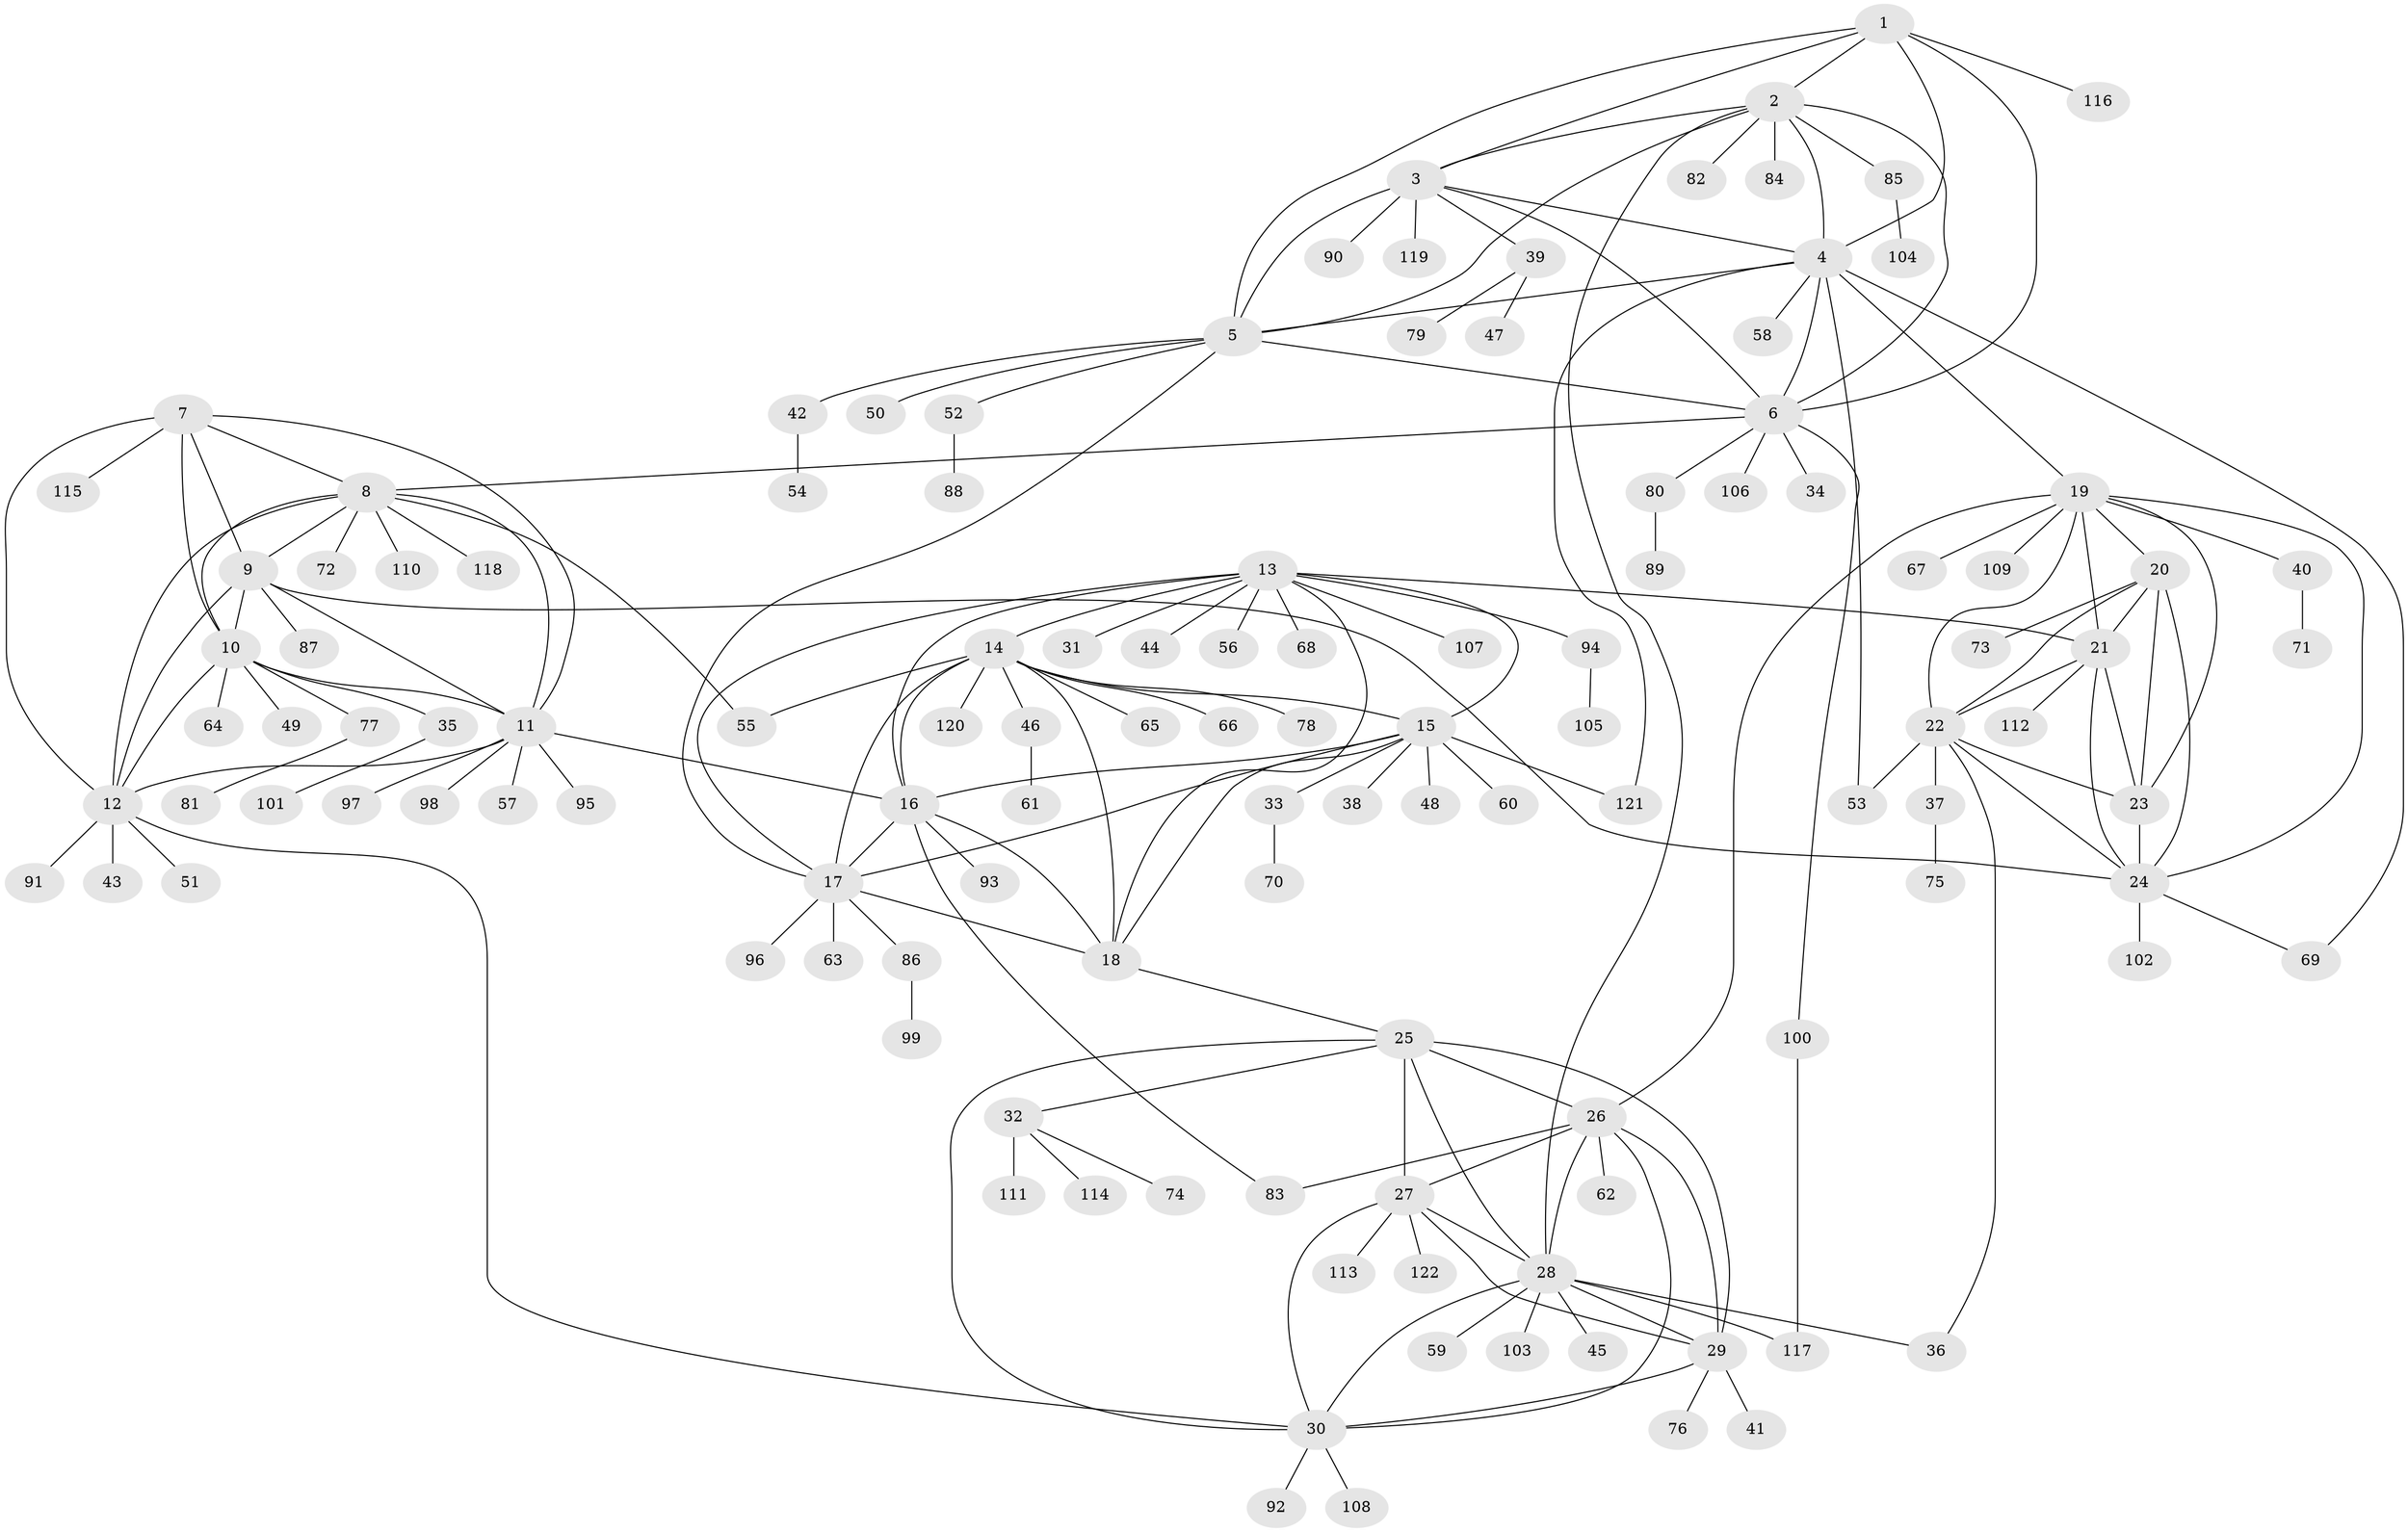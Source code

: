 // Generated by graph-tools (version 1.1) at 2025/02/03/09/25 03:02:40]
// undirected, 122 vertices, 184 edges
graph export_dot {
graph [start="1"]
  node [color=gray90,style=filled];
  1;
  2;
  3;
  4;
  5;
  6;
  7;
  8;
  9;
  10;
  11;
  12;
  13;
  14;
  15;
  16;
  17;
  18;
  19;
  20;
  21;
  22;
  23;
  24;
  25;
  26;
  27;
  28;
  29;
  30;
  31;
  32;
  33;
  34;
  35;
  36;
  37;
  38;
  39;
  40;
  41;
  42;
  43;
  44;
  45;
  46;
  47;
  48;
  49;
  50;
  51;
  52;
  53;
  54;
  55;
  56;
  57;
  58;
  59;
  60;
  61;
  62;
  63;
  64;
  65;
  66;
  67;
  68;
  69;
  70;
  71;
  72;
  73;
  74;
  75;
  76;
  77;
  78;
  79;
  80;
  81;
  82;
  83;
  84;
  85;
  86;
  87;
  88;
  89;
  90;
  91;
  92;
  93;
  94;
  95;
  96;
  97;
  98;
  99;
  100;
  101;
  102;
  103;
  104;
  105;
  106;
  107;
  108;
  109;
  110;
  111;
  112;
  113;
  114;
  115;
  116;
  117;
  118;
  119;
  120;
  121;
  122;
  1 -- 2;
  1 -- 3;
  1 -- 4;
  1 -- 5;
  1 -- 6;
  1 -- 116;
  2 -- 3;
  2 -- 4;
  2 -- 5;
  2 -- 6;
  2 -- 28;
  2 -- 82;
  2 -- 84;
  2 -- 85;
  3 -- 4;
  3 -- 5;
  3 -- 6;
  3 -- 39;
  3 -- 90;
  3 -- 119;
  4 -- 5;
  4 -- 6;
  4 -- 19;
  4 -- 53;
  4 -- 58;
  4 -- 69;
  4 -- 121;
  5 -- 6;
  5 -- 17;
  5 -- 42;
  5 -- 50;
  5 -- 52;
  6 -- 8;
  6 -- 34;
  6 -- 80;
  6 -- 100;
  6 -- 106;
  7 -- 8;
  7 -- 9;
  7 -- 10;
  7 -- 11;
  7 -- 12;
  7 -- 115;
  8 -- 9;
  8 -- 10;
  8 -- 11;
  8 -- 12;
  8 -- 55;
  8 -- 72;
  8 -- 110;
  8 -- 118;
  9 -- 10;
  9 -- 11;
  9 -- 12;
  9 -- 24;
  9 -- 87;
  10 -- 11;
  10 -- 12;
  10 -- 35;
  10 -- 49;
  10 -- 64;
  10 -- 77;
  11 -- 12;
  11 -- 16;
  11 -- 57;
  11 -- 95;
  11 -- 97;
  11 -- 98;
  12 -- 30;
  12 -- 43;
  12 -- 51;
  12 -- 91;
  13 -- 14;
  13 -- 15;
  13 -- 16;
  13 -- 17;
  13 -- 18;
  13 -- 21;
  13 -- 31;
  13 -- 44;
  13 -- 56;
  13 -- 68;
  13 -- 94;
  13 -- 107;
  14 -- 15;
  14 -- 16;
  14 -- 17;
  14 -- 18;
  14 -- 46;
  14 -- 55;
  14 -- 65;
  14 -- 66;
  14 -- 78;
  14 -- 120;
  15 -- 16;
  15 -- 17;
  15 -- 18;
  15 -- 33;
  15 -- 38;
  15 -- 48;
  15 -- 60;
  15 -- 121;
  16 -- 17;
  16 -- 18;
  16 -- 83;
  16 -- 93;
  17 -- 18;
  17 -- 63;
  17 -- 86;
  17 -- 96;
  18 -- 25;
  19 -- 20;
  19 -- 21;
  19 -- 22;
  19 -- 23;
  19 -- 24;
  19 -- 26;
  19 -- 40;
  19 -- 67;
  19 -- 109;
  20 -- 21;
  20 -- 22;
  20 -- 23;
  20 -- 24;
  20 -- 73;
  21 -- 22;
  21 -- 23;
  21 -- 24;
  21 -- 112;
  22 -- 23;
  22 -- 24;
  22 -- 36;
  22 -- 37;
  22 -- 53;
  23 -- 24;
  24 -- 69;
  24 -- 102;
  25 -- 26;
  25 -- 27;
  25 -- 28;
  25 -- 29;
  25 -- 30;
  25 -- 32;
  26 -- 27;
  26 -- 28;
  26 -- 29;
  26 -- 30;
  26 -- 62;
  26 -- 83;
  27 -- 28;
  27 -- 29;
  27 -- 30;
  27 -- 113;
  27 -- 122;
  28 -- 29;
  28 -- 30;
  28 -- 36;
  28 -- 45;
  28 -- 59;
  28 -- 103;
  28 -- 117;
  29 -- 30;
  29 -- 41;
  29 -- 76;
  30 -- 92;
  30 -- 108;
  32 -- 74;
  32 -- 111;
  32 -- 114;
  33 -- 70;
  35 -- 101;
  37 -- 75;
  39 -- 47;
  39 -- 79;
  40 -- 71;
  42 -- 54;
  46 -- 61;
  52 -- 88;
  77 -- 81;
  80 -- 89;
  85 -- 104;
  86 -- 99;
  94 -- 105;
  100 -- 117;
}
